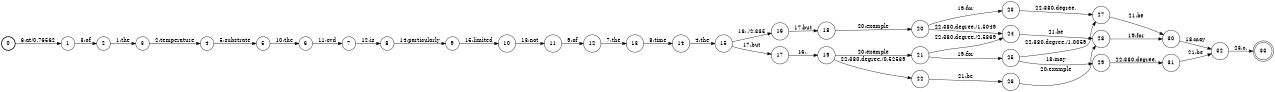 digraph FST {
rankdir = LR;
size = "8.5,11";
label = "";
center = 1;
orientation = Portrait;
ranksep = "0.4";
nodesep = "0.25";
0 [label = "0", shape = circle, style = bold, fontsize = 14]
	0 -> 1 [label = "6:at/0.76562", fontsize = 14];
1 [label = "1", shape = circle, style = solid, fontsize = 14]
	1 -> 2 [label = "3:of", fontsize = 14];
2 [label = "2", shape = circle, style = solid, fontsize = 14]
	2 -> 3 [label = "1:the", fontsize = 14];
3 [label = "3", shape = circle, style = solid, fontsize = 14]
	3 -> 4 [label = "2:temperature", fontsize = 14];
4 [label = "4", shape = circle, style = solid, fontsize = 14]
	4 -> 5 [label = "5:substrate", fontsize = 14];
5 [label = "5", shape = circle, style = solid, fontsize = 14]
	5 -> 6 [label = "10:the", fontsize = 14];
6 [label = "6", shape = circle, style = solid, fontsize = 14]
	6 -> 7 [label = "11:cvd", fontsize = 14];
7 [label = "7", shape = circle, style = solid, fontsize = 14]
	7 -> 8 [label = "12:is", fontsize = 14];
8 [label = "8", shape = circle, style = solid, fontsize = 14]
	8 -> 9 [label = "14:particularly", fontsize = 14];
9 [label = "9", shape = circle, style = solid, fontsize = 14]
	9 -> 10 [label = "15:limited", fontsize = 14];
10 [label = "10", shape = circle, style = solid, fontsize = 14]
	10 -> 11 [label = "13:not", fontsize = 14];
11 [label = "11", shape = circle, style = solid, fontsize = 14]
	11 -> 12 [label = "9:of", fontsize = 14];
12 [label = "12", shape = circle, style = solid, fontsize = 14]
	12 -> 13 [label = "7:the", fontsize = 14];
13 [label = "13", shape = circle, style = solid, fontsize = 14]
	13 -> 14 [label = "8:time", fontsize = 14];
14 [label = "14", shape = circle, style = solid, fontsize = 14]
	14 -> 15 [label = "4:the", fontsize = 14];
15 [label = "15", shape = circle, style = solid, fontsize = 14]
	15 -> 16 [label = "16:,/2.335", fontsize = 14];
	15 -> 17 [label = "17:but", fontsize = 14];
16 [label = "16", shape = circle, style = solid, fontsize = 14]
	16 -> 18 [label = "17:but", fontsize = 14];
17 [label = "17", shape = circle, style = solid, fontsize = 14]
	17 -> 19 [label = "16:,", fontsize = 14];
18 [label = "18", shape = circle, style = solid, fontsize = 14]
	18 -> 20 [label = "20:example", fontsize = 14];
19 [label = "19", shape = circle, style = solid, fontsize = 14]
	19 -> 21 [label = "20:example", fontsize = 14];
	19 -> 22 [label = "22:380.degree./0.52539", fontsize = 14];
20 [label = "20", shape = circle, style = solid, fontsize = 14]
	20 -> 23 [label = "19:for", fontsize = 14];
	20 -> 24 [label = "22:380.degree./1.5049", fontsize = 14];
21 [label = "21", shape = circle, style = solid, fontsize = 14]
	21 -> 25 [label = "19:for", fontsize = 14];
	21 -> 24 [label = "22:380.degree./2.5869", fontsize = 14];
22 [label = "22", shape = circle, style = solid, fontsize = 14]
	22 -> 26 [label = "21:be", fontsize = 14];
23 [label = "23", shape = circle, style = solid, fontsize = 14]
	23 -> 27 [label = "22:380.degree.", fontsize = 14];
24 [label = "24", shape = circle, style = solid, fontsize = 14]
	24 -> 28 [label = "21:be", fontsize = 14];
25 [label = "25", shape = circle, style = solid, fontsize = 14]
	25 -> 29 [label = "18:may", fontsize = 14];
	25 -> 27 [label = "22:380.degree./1.0059", fontsize = 14];
26 [label = "26", shape = circle, style = solid, fontsize = 14]
	26 -> 28 [label = "20:example", fontsize = 14];
27 [label = "27", shape = circle, style = solid, fontsize = 14]
	27 -> 30 [label = "21:be", fontsize = 14];
28 [label = "28", shape = circle, style = solid, fontsize = 14]
	28 -> 30 [label = "19:for", fontsize = 14];
29 [label = "29", shape = circle, style = solid, fontsize = 14]
	29 -> 31 [label = "22:380.degree.", fontsize = 14];
30 [label = "30", shape = circle, style = solid, fontsize = 14]
	30 -> 32 [label = "18:may", fontsize = 14];
31 [label = "31", shape = circle, style = solid, fontsize = 14]
	31 -> 32 [label = "21:be", fontsize = 14];
32 [label = "32", shape = circle, style = solid, fontsize = 14]
	32 -> 33 [label = "23:c.", fontsize = 14];
33 [label = "33", shape = doublecircle, style = solid, fontsize = 14]
}
